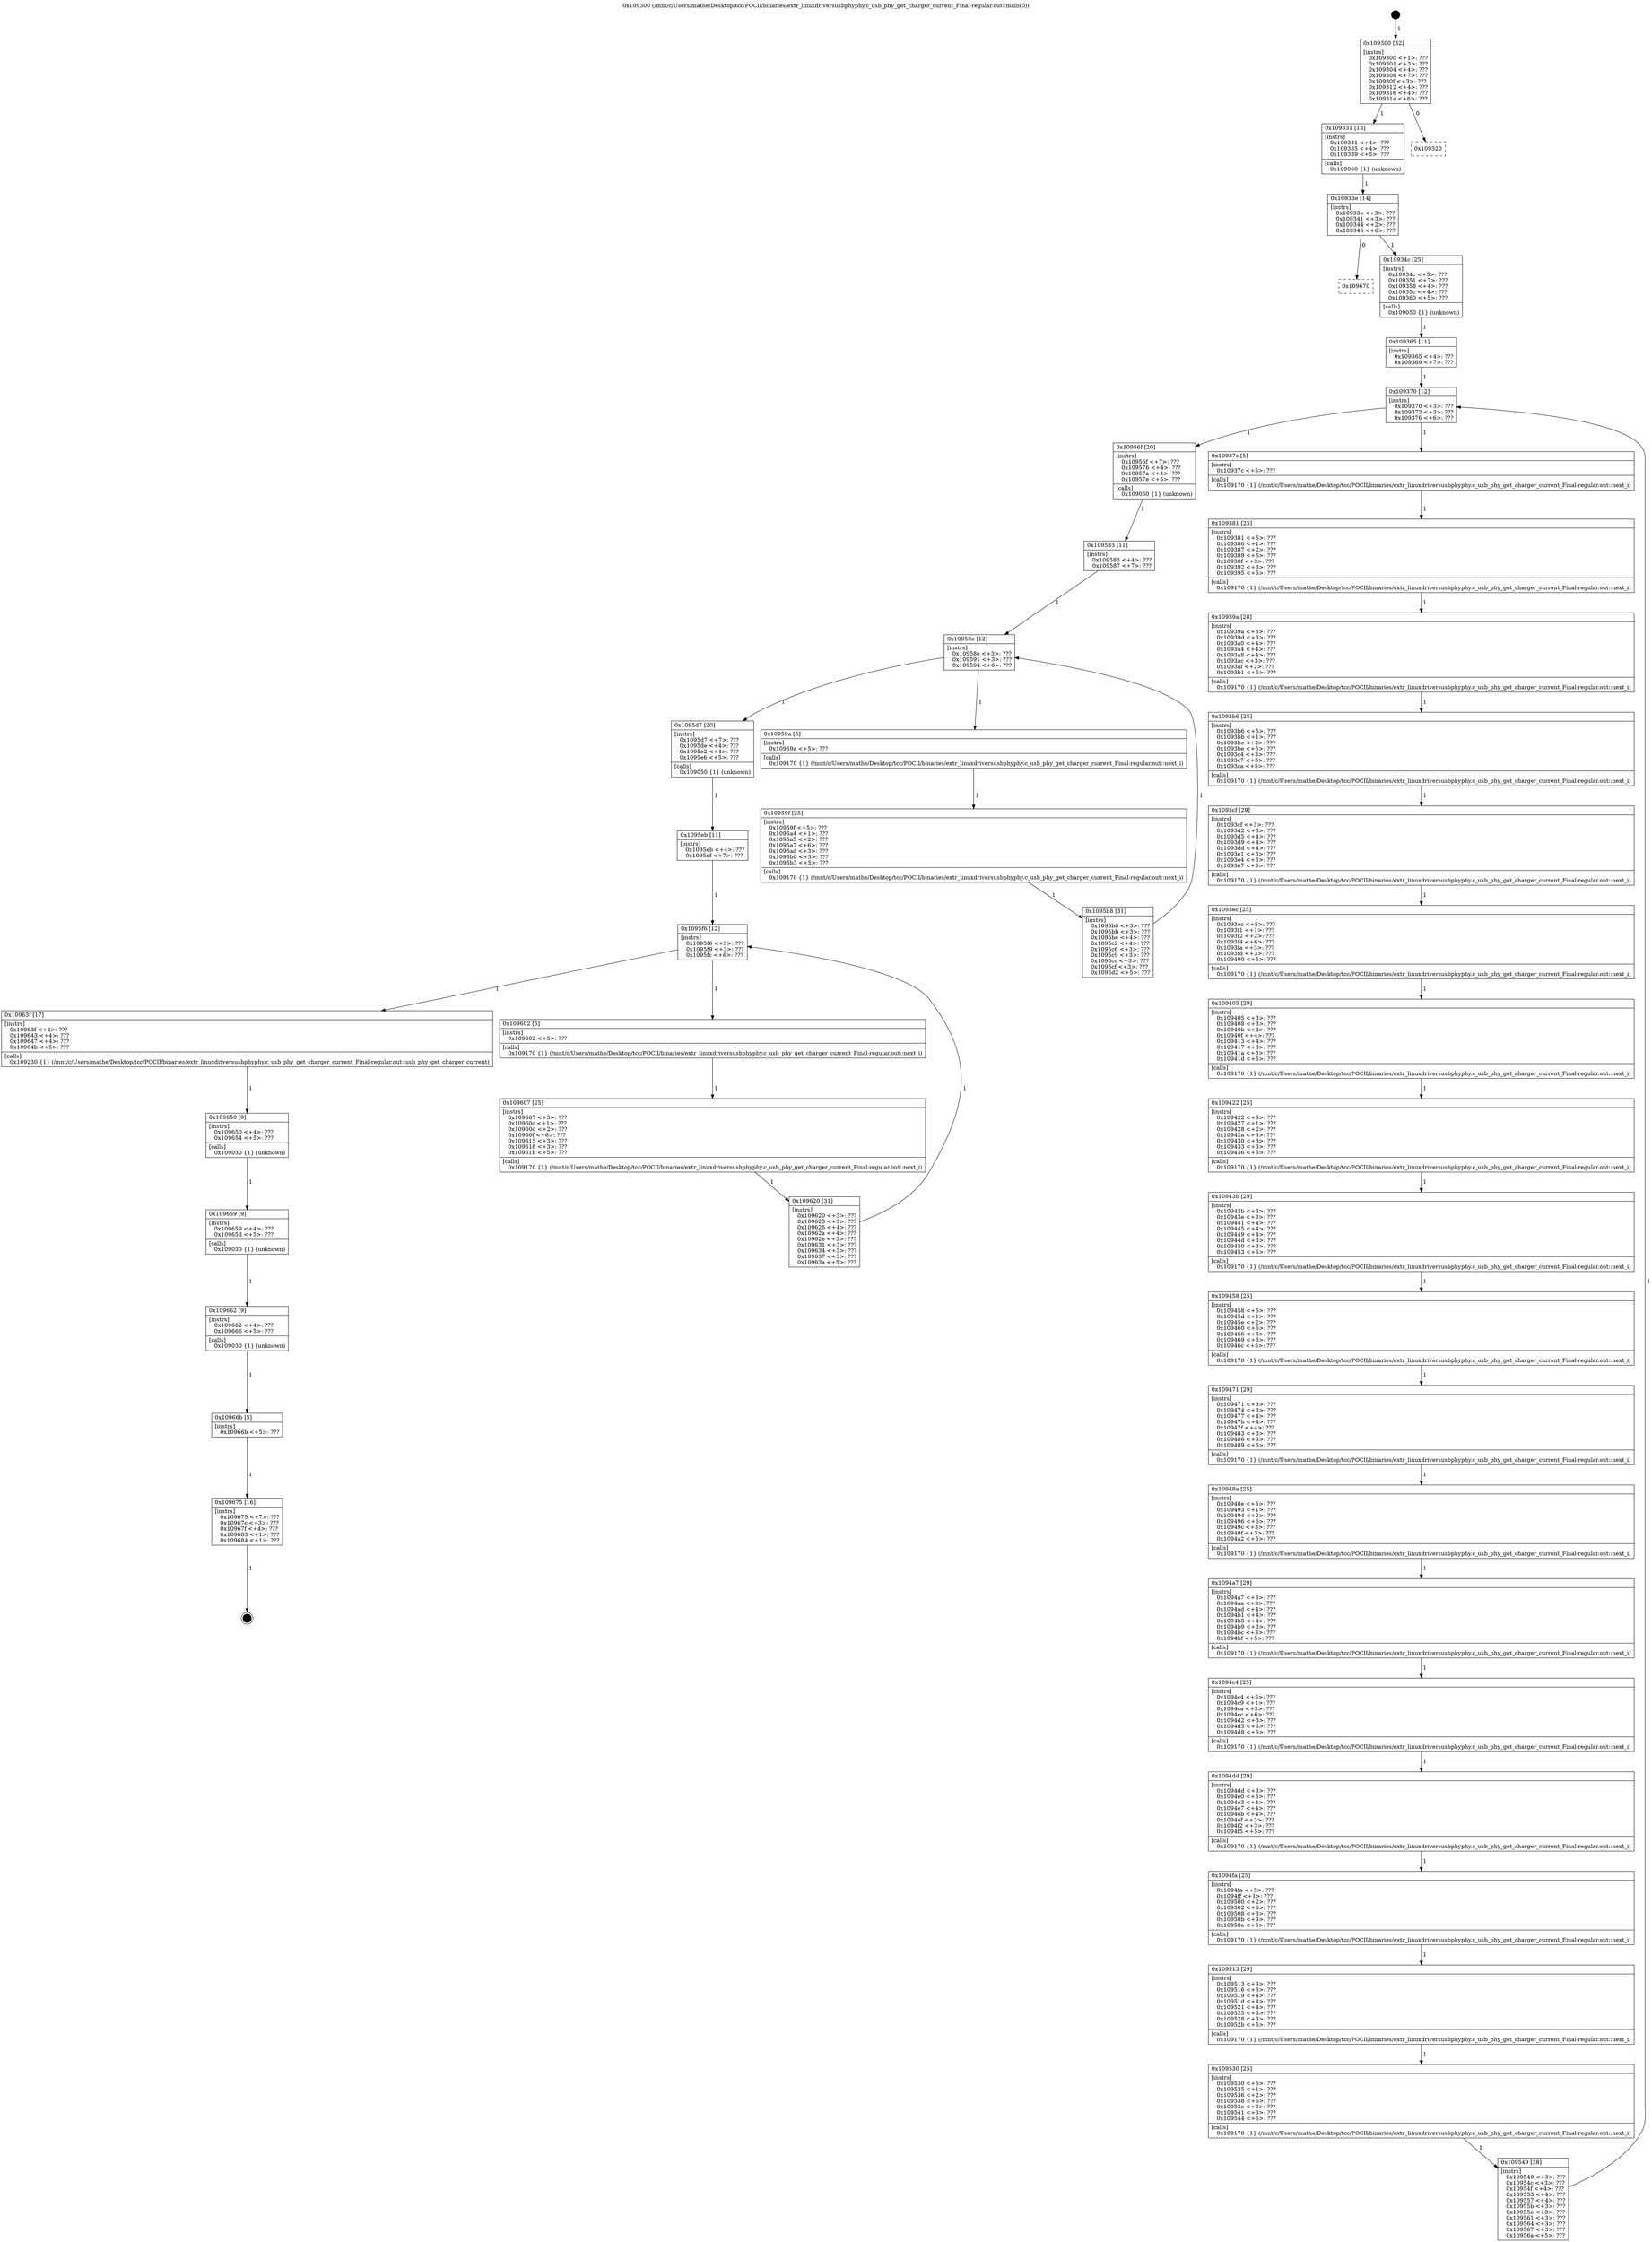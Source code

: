 digraph "0x109300" {
  label = "0x109300 (/mnt/c/Users/mathe/Desktop/tcc/POCII/binaries/extr_linuxdriversusbphyphy.c_usb_phy_get_charger_current_Final-regular.out::main(0))"
  labelloc = "t"
  node[shape=record]

  Entry [label="",width=0.3,height=0.3,shape=circle,fillcolor=black,style=filled]
  "0x109300" [label="{
     0x109300 [32]\l
     | [instrs]\l
     &nbsp;&nbsp;0x109300 \<+1\>: ???\l
     &nbsp;&nbsp;0x109301 \<+3\>: ???\l
     &nbsp;&nbsp;0x109304 \<+4\>: ???\l
     &nbsp;&nbsp;0x109308 \<+7\>: ???\l
     &nbsp;&nbsp;0x10930f \<+3\>: ???\l
     &nbsp;&nbsp;0x109312 \<+4\>: ???\l
     &nbsp;&nbsp;0x109316 \<+4\>: ???\l
     &nbsp;&nbsp;0x10931a \<+6\>: ???\l
  }"]
  "0x109331" [label="{
     0x109331 [13]\l
     | [instrs]\l
     &nbsp;&nbsp;0x109331 \<+4\>: ???\l
     &nbsp;&nbsp;0x109335 \<+4\>: ???\l
     &nbsp;&nbsp;0x109339 \<+5\>: ???\l
     | [calls]\l
     &nbsp;&nbsp;0x109060 \{1\} (unknown)\l
  }"]
  "0x109320" [label="{
     0x109320\l
  }", style=dashed]
  "0x10933e" [label="{
     0x10933e [14]\l
     | [instrs]\l
     &nbsp;&nbsp;0x10933e \<+3\>: ???\l
     &nbsp;&nbsp;0x109341 \<+3\>: ???\l
     &nbsp;&nbsp;0x109344 \<+2\>: ???\l
     &nbsp;&nbsp;0x109346 \<+6\>: ???\l
  }"]
  "0x109670" [label="{
     0x109670\l
  }", style=dashed]
  "0x10934c" [label="{
     0x10934c [25]\l
     | [instrs]\l
     &nbsp;&nbsp;0x10934c \<+5\>: ???\l
     &nbsp;&nbsp;0x109351 \<+7\>: ???\l
     &nbsp;&nbsp;0x109358 \<+4\>: ???\l
     &nbsp;&nbsp;0x10935c \<+4\>: ???\l
     &nbsp;&nbsp;0x109360 \<+5\>: ???\l
     | [calls]\l
     &nbsp;&nbsp;0x109050 \{1\} (unknown)\l
  }"]
  Exit [label="",width=0.3,height=0.3,shape=circle,fillcolor=black,style=filled,peripheries=2]
  "0x109370" [label="{
     0x109370 [12]\l
     | [instrs]\l
     &nbsp;&nbsp;0x109370 \<+3\>: ???\l
     &nbsp;&nbsp;0x109373 \<+3\>: ???\l
     &nbsp;&nbsp;0x109376 \<+6\>: ???\l
  }"]
  "0x10956f" [label="{
     0x10956f [20]\l
     | [instrs]\l
     &nbsp;&nbsp;0x10956f \<+7\>: ???\l
     &nbsp;&nbsp;0x109576 \<+4\>: ???\l
     &nbsp;&nbsp;0x10957a \<+4\>: ???\l
     &nbsp;&nbsp;0x10957e \<+5\>: ???\l
     | [calls]\l
     &nbsp;&nbsp;0x109050 \{1\} (unknown)\l
  }"]
  "0x10937c" [label="{
     0x10937c [5]\l
     | [instrs]\l
     &nbsp;&nbsp;0x10937c \<+5\>: ???\l
     | [calls]\l
     &nbsp;&nbsp;0x109170 \{1\} (/mnt/c/Users/mathe/Desktop/tcc/POCII/binaries/extr_linuxdriversusbphyphy.c_usb_phy_get_charger_current_Final-regular.out::next_i)\l
  }"]
  "0x109381" [label="{
     0x109381 [25]\l
     | [instrs]\l
     &nbsp;&nbsp;0x109381 \<+5\>: ???\l
     &nbsp;&nbsp;0x109386 \<+1\>: ???\l
     &nbsp;&nbsp;0x109387 \<+2\>: ???\l
     &nbsp;&nbsp;0x109389 \<+6\>: ???\l
     &nbsp;&nbsp;0x10938f \<+3\>: ???\l
     &nbsp;&nbsp;0x109392 \<+3\>: ???\l
     &nbsp;&nbsp;0x109395 \<+5\>: ???\l
     | [calls]\l
     &nbsp;&nbsp;0x109170 \{1\} (/mnt/c/Users/mathe/Desktop/tcc/POCII/binaries/extr_linuxdriversusbphyphy.c_usb_phy_get_charger_current_Final-regular.out::next_i)\l
  }"]
  "0x10939a" [label="{
     0x10939a [28]\l
     | [instrs]\l
     &nbsp;&nbsp;0x10939a \<+3\>: ???\l
     &nbsp;&nbsp;0x10939d \<+3\>: ???\l
     &nbsp;&nbsp;0x1093a0 \<+4\>: ???\l
     &nbsp;&nbsp;0x1093a4 \<+4\>: ???\l
     &nbsp;&nbsp;0x1093a8 \<+4\>: ???\l
     &nbsp;&nbsp;0x1093ac \<+3\>: ???\l
     &nbsp;&nbsp;0x1093af \<+2\>: ???\l
     &nbsp;&nbsp;0x1093b1 \<+5\>: ???\l
     | [calls]\l
     &nbsp;&nbsp;0x109170 \{1\} (/mnt/c/Users/mathe/Desktop/tcc/POCII/binaries/extr_linuxdriversusbphyphy.c_usb_phy_get_charger_current_Final-regular.out::next_i)\l
  }"]
  "0x1093b6" [label="{
     0x1093b6 [25]\l
     | [instrs]\l
     &nbsp;&nbsp;0x1093b6 \<+5\>: ???\l
     &nbsp;&nbsp;0x1093bb \<+1\>: ???\l
     &nbsp;&nbsp;0x1093bc \<+2\>: ???\l
     &nbsp;&nbsp;0x1093be \<+6\>: ???\l
     &nbsp;&nbsp;0x1093c4 \<+3\>: ???\l
     &nbsp;&nbsp;0x1093c7 \<+3\>: ???\l
     &nbsp;&nbsp;0x1093ca \<+5\>: ???\l
     | [calls]\l
     &nbsp;&nbsp;0x109170 \{1\} (/mnt/c/Users/mathe/Desktop/tcc/POCII/binaries/extr_linuxdriversusbphyphy.c_usb_phy_get_charger_current_Final-regular.out::next_i)\l
  }"]
  "0x1093cf" [label="{
     0x1093cf [29]\l
     | [instrs]\l
     &nbsp;&nbsp;0x1093cf \<+3\>: ???\l
     &nbsp;&nbsp;0x1093d2 \<+3\>: ???\l
     &nbsp;&nbsp;0x1093d5 \<+4\>: ???\l
     &nbsp;&nbsp;0x1093d9 \<+4\>: ???\l
     &nbsp;&nbsp;0x1093dd \<+4\>: ???\l
     &nbsp;&nbsp;0x1093e1 \<+3\>: ???\l
     &nbsp;&nbsp;0x1093e4 \<+3\>: ???\l
     &nbsp;&nbsp;0x1093e7 \<+5\>: ???\l
     | [calls]\l
     &nbsp;&nbsp;0x109170 \{1\} (/mnt/c/Users/mathe/Desktop/tcc/POCII/binaries/extr_linuxdriversusbphyphy.c_usb_phy_get_charger_current_Final-regular.out::next_i)\l
  }"]
  "0x1093ec" [label="{
     0x1093ec [25]\l
     | [instrs]\l
     &nbsp;&nbsp;0x1093ec \<+5\>: ???\l
     &nbsp;&nbsp;0x1093f1 \<+1\>: ???\l
     &nbsp;&nbsp;0x1093f2 \<+2\>: ???\l
     &nbsp;&nbsp;0x1093f4 \<+6\>: ???\l
     &nbsp;&nbsp;0x1093fa \<+3\>: ???\l
     &nbsp;&nbsp;0x1093fd \<+3\>: ???\l
     &nbsp;&nbsp;0x109400 \<+5\>: ???\l
     | [calls]\l
     &nbsp;&nbsp;0x109170 \{1\} (/mnt/c/Users/mathe/Desktop/tcc/POCII/binaries/extr_linuxdriversusbphyphy.c_usb_phy_get_charger_current_Final-regular.out::next_i)\l
  }"]
  "0x109405" [label="{
     0x109405 [29]\l
     | [instrs]\l
     &nbsp;&nbsp;0x109405 \<+3\>: ???\l
     &nbsp;&nbsp;0x109408 \<+3\>: ???\l
     &nbsp;&nbsp;0x10940b \<+4\>: ???\l
     &nbsp;&nbsp;0x10940f \<+4\>: ???\l
     &nbsp;&nbsp;0x109413 \<+4\>: ???\l
     &nbsp;&nbsp;0x109417 \<+3\>: ???\l
     &nbsp;&nbsp;0x10941a \<+3\>: ???\l
     &nbsp;&nbsp;0x10941d \<+5\>: ???\l
     | [calls]\l
     &nbsp;&nbsp;0x109170 \{1\} (/mnt/c/Users/mathe/Desktop/tcc/POCII/binaries/extr_linuxdriversusbphyphy.c_usb_phy_get_charger_current_Final-regular.out::next_i)\l
  }"]
  "0x109422" [label="{
     0x109422 [25]\l
     | [instrs]\l
     &nbsp;&nbsp;0x109422 \<+5\>: ???\l
     &nbsp;&nbsp;0x109427 \<+1\>: ???\l
     &nbsp;&nbsp;0x109428 \<+2\>: ???\l
     &nbsp;&nbsp;0x10942a \<+6\>: ???\l
     &nbsp;&nbsp;0x109430 \<+3\>: ???\l
     &nbsp;&nbsp;0x109433 \<+3\>: ???\l
     &nbsp;&nbsp;0x109436 \<+5\>: ???\l
     | [calls]\l
     &nbsp;&nbsp;0x109170 \{1\} (/mnt/c/Users/mathe/Desktop/tcc/POCII/binaries/extr_linuxdriversusbphyphy.c_usb_phy_get_charger_current_Final-regular.out::next_i)\l
  }"]
  "0x10943b" [label="{
     0x10943b [29]\l
     | [instrs]\l
     &nbsp;&nbsp;0x10943b \<+3\>: ???\l
     &nbsp;&nbsp;0x10943e \<+3\>: ???\l
     &nbsp;&nbsp;0x109441 \<+4\>: ???\l
     &nbsp;&nbsp;0x109445 \<+4\>: ???\l
     &nbsp;&nbsp;0x109449 \<+4\>: ???\l
     &nbsp;&nbsp;0x10944d \<+3\>: ???\l
     &nbsp;&nbsp;0x109450 \<+3\>: ???\l
     &nbsp;&nbsp;0x109453 \<+5\>: ???\l
     | [calls]\l
     &nbsp;&nbsp;0x109170 \{1\} (/mnt/c/Users/mathe/Desktop/tcc/POCII/binaries/extr_linuxdriversusbphyphy.c_usb_phy_get_charger_current_Final-regular.out::next_i)\l
  }"]
  "0x109458" [label="{
     0x109458 [25]\l
     | [instrs]\l
     &nbsp;&nbsp;0x109458 \<+5\>: ???\l
     &nbsp;&nbsp;0x10945d \<+1\>: ???\l
     &nbsp;&nbsp;0x10945e \<+2\>: ???\l
     &nbsp;&nbsp;0x109460 \<+6\>: ???\l
     &nbsp;&nbsp;0x109466 \<+3\>: ???\l
     &nbsp;&nbsp;0x109469 \<+3\>: ???\l
     &nbsp;&nbsp;0x10946c \<+5\>: ???\l
     | [calls]\l
     &nbsp;&nbsp;0x109170 \{1\} (/mnt/c/Users/mathe/Desktop/tcc/POCII/binaries/extr_linuxdriversusbphyphy.c_usb_phy_get_charger_current_Final-regular.out::next_i)\l
  }"]
  "0x109471" [label="{
     0x109471 [29]\l
     | [instrs]\l
     &nbsp;&nbsp;0x109471 \<+3\>: ???\l
     &nbsp;&nbsp;0x109474 \<+3\>: ???\l
     &nbsp;&nbsp;0x109477 \<+4\>: ???\l
     &nbsp;&nbsp;0x10947b \<+4\>: ???\l
     &nbsp;&nbsp;0x10947f \<+4\>: ???\l
     &nbsp;&nbsp;0x109483 \<+3\>: ???\l
     &nbsp;&nbsp;0x109486 \<+3\>: ???\l
     &nbsp;&nbsp;0x109489 \<+5\>: ???\l
     | [calls]\l
     &nbsp;&nbsp;0x109170 \{1\} (/mnt/c/Users/mathe/Desktop/tcc/POCII/binaries/extr_linuxdriversusbphyphy.c_usb_phy_get_charger_current_Final-regular.out::next_i)\l
  }"]
  "0x10948e" [label="{
     0x10948e [25]\l
     | [instrs]\l
     &nbsp;&nbsp;0x10948e \<+5\>: ???\l
     &nbsp;&nbsp;0x109493 \<+1\>: ???\l
     &nbsp;&nbsp;0x109494 \<+2\>: ???\l
     &nbsp;&nbsp;0x109496 \<+6\>: ???\l
     &nbsp;&nbsp;0x10949c \<+3\>: ???\l
     &nbsp;&nbsp;0x10949f \<+3\>: ???\l
     &nbsp;&nbsp;0x1094a2 \<+5\>: ???\l
     | [calls]\l
     &nbsp;&nbsp;0x109170 \{1\} (/mnt/c/Users/mathe/Desktop/tcc/POCII/binaries/extr_linuxdriversusbphyphy.c_usb_phy_get_charger_current_Final-regular.out::next_i)\l
  }"]
  "0x1094a7" [label="{
     0x1094a7 [29]\l
     | [instrs]\l
     &nbsp;&nbsp;0x1094a7 \<+3\>: ???\l
     &nbsp;&nbsp;0x1094aa \<+3\>: ???\l
     &nbsp;&nbsp;0x1094ad \<+4\>: ???\l
     &nbsp;&nbsp;0x1094b1 \<+4\>: ???\l
     &nbsp;&nbsp;0x1094b5 \<+4\>: ???\l
     &nbsp;&nbsp;0x1094b9 \<+3\>: ???\l
     &nbsp;&nbsp;0x1094bc \<+3\>: ???\l
     &nbsp;&nbsp;0x1094bf \<+5\>: ???\l
     | [calls]\l
     &nbsp;&nbsp;0x109170 \{1\} (/mnt/c/Users/mathe/Desktop/tcc/POCII/binaries/extr_linuxdriversusbphyphy.c_usb_phy_get_charger_current_Final-regular.out::next_i)\l
  }"]
  "0x1094c4" [label="{
     0x1094c4 [25]\l
     | [instrs]\l
     &nbsp;&nbsp;0x1094c4 \<+5\>: ???\l
     &nbsp;&nbsp;0x1094c9 \<+1\>: ???\l
     &nbsp;&nbsp;0x1094ca \<+2\>: ???\l
     &nbsp;&nbsp;0x1094cc \<+6\>: ???\l
     &nbsp;&nbsp;0x1094d2 \<+3\>: ???\l
     &nbsp;&nbsp;0x1094d5 \<+3\>: ???\l
     &nbsp;&nbsp;0x1094d8 \<+5\>: ???\l
     | [calls]\l
     &nbsp;&nbsp;0x109170 \{1\} (/mnt/c/Users/mathe/Desktop/tcc/POCII/binaries/extr_linuxdriversusbphyphy.c_usb_phy_get_charger_current_Final-regular.out::next_i)\l
  }"]
  "0x1094dd" [label="{
     0x1094dd [29]\l
     | [instrs]\l
     &nbsp;&nbsp;0x1094dd \<+3\>: ???\l
     &nbsp;&nbsp;0x1094e0 \<+3\>: ???\l
     &nbsp;&nbsp;0x1094e3 \<+4\>: ???\l
     &nbsp;&nbsp;0x1094e7 \<+4\>: ???\l
     &nbsp;&nbsp;0x1094eb \<+4\>: ???\l
     &nbsp;&nbsp;0x1094ef \<+3\>: ???\l
     &nbsp;&nbsp;0x1094f2 \<+3\>: ???\l
     &nbsp;&nbsp;0x1094f5 \<+5\>: ???\l
     | [calls]\l
     &nbsp;&nbsp;0x109170 \{1\} (/mnt/c/Users/mathe/Desktop/tcc/POCII/binaries/extr_linuxdriversusbphyphy.c_usb_phy_get_charger_current_Final-regular.out::next_i)\l
  }"]
  "0x1094fa" [label="{
     0x1094fa [25]\l
     | [instrs]\l
     &nbsp;&nbsp;0x1094fa \<+5\>: ???\l
     &nbsp;&nbsp;0x1094ff \<+1\>: ???\l
     &nbsp;&nbsp;0x109500 \<+2\>: ???\l
     &nbsp;&nbsp;0x109502 \<+6\>: ???\l
     &nbsp;&nbsp;0x109508 \<+3\>: ???\l
     &nbsp;&nbsp;0x10950b \<+3\>: ???\l
     &nbsp;&nbsp;0x10950e \<+5\>: ???\l
     | [calls]\l
     &nbsp;&nbsp;0x109170 \{1\} (/mnt/c/Users/mathe/Desktop/tcc/POCII/binaries/extr_linuxdriversusbphyphy.c_usb_phy_get_charger_current_Final-regular.out::next_i)\l
  }"]
  "0x109513" [label="{
     0x109513 [29]\l
     | [instrs]\l
     &nbsp;&nbsp;0x109513 \<+3\>: ???\l
     &nbsp;&nbsp;0x109516 \<+3\>: ???\l
     &nbsp;&nbsp;0x109519 \<+4\>: ???\l
     &nbsp;&nbsp;0x10951d \<+4\>: ???\l
     &nbsp;&nbsp;0x109521 \<+4\>: ???\l
     &nbsp;&nbsp;0x109525 \<+3\>: ???\l
     &nbsp;&nbsp;0x109528 \<+3\>: ???\l
     &nbsp;&nbsp;0x10952b \<+5\>: ???\l
     | [calls]\l
     &nbsp;&nbsp;0x109170 \{1\} (/mnt/c/Users/mathe/Desktop/tcc/POCII/binaries/extr_linuxdriversusbphyphy.c_usb_phy_get_charger_current_Final-regular.out::next_i)\l
  }"]
  "0x109530" [label="{
     0x109530 [25]\l
     | [instrs]\l
     &nbsp;&nbsp;0x109530 \<+5\>: ???\l
     &nbsp;&nbsp;0x109535 \<+1\>: ???\l
     &nbsp;&nbsp;0x109536 \<+2\>: ???\l
     &nbsp;&nbsp;0x109538 \<+6\>: ???\l
     &nbsp;&nbsp;0x10953e \<+3\>: ???\l
     &nbsp;&nbsp;0x109541 \<+3\>: ???\l
     &nbsp;&nbsp;0x109544 \<+5\>: ???\l
     | [calls]\l
     &nbsp;&nbsp;0x109170 \{1\} (/mnt/c/Users/mathe/Desktop/tcc/POCII/binaries/extr_linuxdriversusbphyphy.c_usb_phy_get_charger_current_Final-regular.out::next_i)\l
  }"]
  "0x109549" [label="{
     0x109549 [38]\l
     | [instrs]\l
     &nbsp;&nbsp;0x109549 \<+3\>: ???\l
     &nbsp;&nbsp;0x10954c \<+3\>: ???\l
     &nbsp;&nbsp;0x10954f \<+4\>: ???\l
     &nbsp;&nbsp;0x109553 \<+4\>: ???\l
     &nbsp;&nbsp;0x109557 \<+4\>: ???\l
     &nbsp;&nbsp;0x10955b \<+3\>: ???\l
     &nbsp;&nbsp;0x10955e \<+3\>: ???\l
     &nbsp;&nbsp;0x109561 \<+3\>: ???\l
     &nbsp;&nbsp;0x109564 \<+3\>: ???\l
     &nbsp;&nbsp;0x109567 \<+3\>: ???\l
     &nbsp;&nbsp;0x10956a \<+5\>: ???\l
  }"]
  "0x109365" [label="{
     0x109365 [11]\l
     | [instrs]\l
     &nbsp;&nbsp;0x109365 \<+4\>: ???\l
     &nbsp;&nbsp;0x109369 \<+7\>: ???\l
  }"]
  "0x10958e" [label="{
     0x10958e [12]\l
     | [instrs]\l
     &nbsp;&nbsp;0x10958e \<+3\>: ???\l
     &nbsp;&nbsp;0x109591 \<+3\>: ???\l
     &nbsp;&nbsp;0x109594 \<+6\>: ???\l
  }"]
  "0x1095d7" [label="{
     0x1095d7 [20]\l
     | [instrs]\l
     &nbsp;&nbsp;0x1095d7 \<+7\>: ???\l
     &nbsp;&nbsp;0x1095de \<+4\>: ???\l
     &nbsp;&nbsp;0x1095e2 \<+4\>: ???\l
     &nbsp;&nbsp;0x1095e6 \<+5\>: ???\l
     | [calls]\l
     &nbsp;&nbsp;0x109050 \{1\} (unknown)\l
  }"]
  "0x10959a" [label="{
     0x10959a [5]\l
     | [instrs]\l
     &nbsp;&nbsp;0x10959a \<+5\>: ???\l
     | [calls]\l
     &nbsp;&nbsp;0x109170 \{1\} (/mnt/c/Users/mathe/Desktop/tcc/POCII/binaries/extr_linuxdriversusbphyphy.c_usb_phy_get_charger_current_Final-regular.out::next_i)\l
  }"]
  "0x10959f" [label="{
     0x10959f [25]\l
     | [instrs]\l
     &nbsp;&nbsp;0x10959f \<+5\>: ???\l
     &nbsp;&nbsp;0x1095a4 \<+1\>: ???\l
     &nbsp;&nbsp;0x1095a5 \<+2\>: ???\l
     &nbsp;&nbsp;0x1095a7 \<+6\>: ???\l
     &nbsp;&nbsp;0x1095ad \<+3\>: ???\l
     &nbsp;&nbsp;0x1095b0 \<+3\>: ???\l
     &nbsp;&nbsp;0x1095b3 \<+5\>: ???\l
     | [calls]\l
     &nbsp;&nbsp;0x109170 \{1\} (/mnt/c/Users/mathe/Desktop/tcc/POCII/binaries/extr_linuxdriversusbphyphy.c_usb_phy_get_charger_current_Final-regular.out::next_i)\l
  }"]
  "0x1095b8" [label="{
     0x1095b8 [31]\l
     | [instrs]\l
     &nbsp;&nbsp;0x1095b8 \<+3\>: ???\l
     &nbsp;&nbsp;0x1095bb \<+3\>: ???\l
     &nbsp;&nbsp;0x1095be \<+4\>: ???\l
     &nbsp;&nbsp;0x1095c2 \<+4\>: ???\l
     &nbsp;&nbsp;0x1095c6 \<+3\>: ???\l
     &nbsp;&nbsp;0x1095c9 \<+3\>: ???\l
     &nbsp;&nbsp;0x1095cc \<+3\>: ???\l
     &nbsp;&nbsp;0x1095cf \<+3\>: ???\l
     &nbsp;&nbsp;0x1095d2 \<+5\>: ???\l
  }"]
  "0x109583" [label="{
     0x109583 [11]\l
     | [instrs]\l
     &nbsp;&nbsp;0x109583 \<+4\>: ???\l
     &nbsp;&nbsp;0x109587 \<+7\>: ???\l
  }"]
  "0x1095f6" [label="{
     0x1095f6 [12]\l
     | [instrs]\l
     &nbsp;&nbsp;0x1095f6 \<+3\>: ???\l
     &nbsp;&nbsp;0x1095f9 \<+3\>: ???\l
     &nbsp;&nbsp;0x1095fc \<+6\>: ???\l
  }"]
  "0x10963f" [label="{
     0x10963f [17]\l
     | [instrs]\l
     &nbsp;&nbsp;0x10963f \<+4\>: ???\l
     &nbsp;&nbsp;0x109643 \<+4\>: ???\l
     &nbsp;&nbsp;0x109647 \<+4\>: ???\l
     &nbsp;&nbsp;0x10964b \<+5\>: ???\l
     | [calls]\l
     &nbsp;&nbsp;0x109230 \{1\} (/mnt/c/Users/mathe/Desktop/tcc/POCII/binaries/extr_linuxdriversusbphyphy.c_usb_phy_get_charger_current_Final-regular.out::usb_phy_get_charger_current)\l
  }"]
  "0x109602" [label="{
     0x109602 [5]\l
     | [instrs]\l
     &nbsp;&nbsp;0x109602 \<+5\>: ???\l
     | [calls]\l
     &nbsp;&nbsp;0x109170 \{1\} (/mnt/c/Users/mathe/Desktop/tcc/POCII/binaries/extr_linuxdriversusbphyphy.c_usb_phy_get_charger_current_Final-regular.out::next_i)\l
  }"]
  "0x109607" [label="{
     0x109607 [25]\l
     | [instrs]\l
     &nbsp;&nbsp;0x109607 \<+5\>: ???\l
     &nbsp;&nbsp;0x10960c \<+1\>: ???\l
     &nbsp;&nbsp;0x10960d \<+2\>: ???\l
     &nbsp;&nbsp;0x10960f \<+6\>: ???\l
     &nbsp;&nbsp;0x109615 \<+3\>: ???\l
     &nbsp;&nbsp;0x109618 \<+3\>: ???\l
     &nbsp;&nbsp;0x10961b \<+5\>: ???\l
     | [calls]\l
     &nbsp;&nbsp;0x109170 \{1\} (/mnt/c/Users/mathe/Desktop/tcc/POCII/binaries/extr_linuxdriversusbphyphy.c_usb_phy_get_charger_current_Final-regular.out::next_i)\l
  }"]
  "0x109620" [label="{
     0x109620 [31]\l
     | [instrs]\l
     &nbsp;&nbsp;0x109620 \<+3\>: ???\l
     &nbsp;&nbsp;0x109623 \<+3\>: ???\l
     &nbsp;&nbsp;0x109626 \<+4\>: ???\l
     &nbsp;&nbsp;0x10962a \<+4\>: ???\l
     &nbsp;&nbsp;0x10962e \<+3\>: ???\l
     &nbsp;&nbsp;0x109631 \<+3\>: ???\l
     &nbsp;&nbsp;0x109634 \<+3\>: ???\l
     &nbsp;&nbsp;0x109637 \<+3\>: ???\l
     &nbsp;&nbsp;0x10963a \<+5\>: ???\l
  }"]
  "0x1095eb" [label="{
     0x1095eb [11]\l
     | [instrs]\l
     &nbsp;&nbsp;0x1095eb \<+4\>: ???\l
     &nbsp;&nbsp;0x1095ef \<+7\>: ???\l
  }"]
  "0x109650" [label="{
     0x109650 [9]\l
     | [instrs]\l
     &nbsp;&nbsp;0x109650 \<+4\>: ???\l
     &nbsp;&nbsp;0x109654 \<+5\>: ???\l
     | [calls]\l
     &nbsp;&nbsp;0x109030 \{1\} (unknown)\l
  }"]
  "0x109659" [label="{
     0x109659 [9]\l
     | [instrs]\l
     &nbsp;&nbsp;0x109659 \<+4\>: ???\l
     &nbsp;&nbsp;0x10965d \<+5\>: ???\l
     | [calls]\l
     &nbsp;&nbsp;0x109030 \{1\} (unknown)\l
  }"]
  "0x109662" [label="{
     0x109662 [9]\l
     | [instrs]\l
     &nbsp;&nbsp;0x109662 \<+4\>: ???\l
     &nbsp;&nbsp;0x109666 \<+5\>: ???\l
     | [calls]\l
     &nbsp;&nbsp;0x109030 \{1\} (unknown)\l
  }"]
  "0x10966b" [label="{
     0x10966b [5]\l
     | [instrs]\l
     &nbsp;&nbsp;0x10966b \<+5\>: ???\l
  }"]
  "0x109675" [label="{
     0x109675 [16]\l
     | [instrs]\l
     &nbsp;&nbsp;0x109675 \<+7\>: ???\l
     &nbsp;&nbsp;0x10967c \<+3\>: ???\l
     &nbsp;&nbsp;0x10967f \<+4\>: ???\l
     &nbsp;&nbsp;0x109683 \<+1\>: ???\l
     &nbsp;&nbsp;0x109684 \<+1\>: ???\l
  }"]
  Entry -> "0x109300" [label=" 1"]
  "0x109300" -> "0x109331" [label=" 1"]
  "0x109300" -> "0x109320" [label=" 0"]
  "0x109331" -> "0x10933e" [label=" 1"]
  "0x10933e" -> "0x109670" [label=" 0"]
  "0x10933e" -> "0x10934c" [label=" 1"]
  "0x109675" -> Exit [label=" 1"]
  "0x10934c" -> "0x109365" [label=" 1"]
  "0x109370" -> "0x10956f" [label=" 1"]
  "0x109370" -> "0x10937c" [label=" 1"]
  "0x10937c" -> "0x109381" [label=" 1"]
  "0x109381" -> "0x10939a" [label=" 1"]
  "0x10939a" -> "0x1093b6" [label=" 1"]
  "0x1093b6" -> "0x1093cf" [label=" 1"]
  "0x1093cf" -> "0x1093ec" [label=" 1"]
  "0x1093ec" -> "0x109405" [label=" 1"]
  "0x109405" -> "0x109422" [label=" 1"]
  "0x109422" -> "0x10943b" [label=" 1"]
  "0x10943b" -> "0x109458" [label=" 1"]
  "0x109458" -> "0x109471" [label=" 1"]
  "0x109471" -> "0x10948e" [label=" 1"]
  "0x10948e" -> "0x1094a7" [label=" 1"]
  "0x1094a7" -> "0x1094c4" [label=" 1"]
  "0x1094c4" -> "0x1094dd" [label=" 1"]
  "0x1094dd" -> "0x1094fa" [label=" 1"]
  "0x1094fa" -> "0x109513" [label=" 1"]
  "0x109513" -> "0x109530" [label=" 1"]
  "0x109530" -> "0x109549" [label=" 1"]
  "0x109365" -> "0x109370" [label=" 1"]
  "0x109549" -> "0x109370" [label=" 1"]
  "0x10956f" -> "0x109583" [label=" 1"]
  "0x10958e" -> "0x1095d7" [label=" 1"]
  "0x10958e" -> "0x10959a" [label=" 1"]
  "0x10959a" -> "0x10959f" [label=" 1"]
  "0x10959f" -> "0x1095b8" [label=" 1"]
  "0x109583" -> "0x10958e" [label=" 1"]
  "0x1095b8" -> "0x10958e" [label=" 1"]
  "0x1095d7" -> "0x1095eb" [label=" 1"]
  "0x1095f6" -> "0x10963f" [label=" 1"]
  "0x1095f6" -> "0x109602" [label=" 1"]
  "0x109602" -> "0x109607" [label=" 1"]
  "0x109607" -> "0x109620" [label=" 1"]
  "0x1095eb" -> "0x1095f6" [label=" 1"]
  "0x109620" -> "0x1095f6" [label=" 1"]
  "0x10963f" -> "0x109650" [label=" 1"]
  "0x109650" -> "0x109659" [label=" 1"]
  "0x109659" -> "0x109662" [label=" 1"]
  "0x109662" -> "0x10966b" [label=" 1"]
  "0x10966b" -> "0x109675" [label=" 1"]
}
